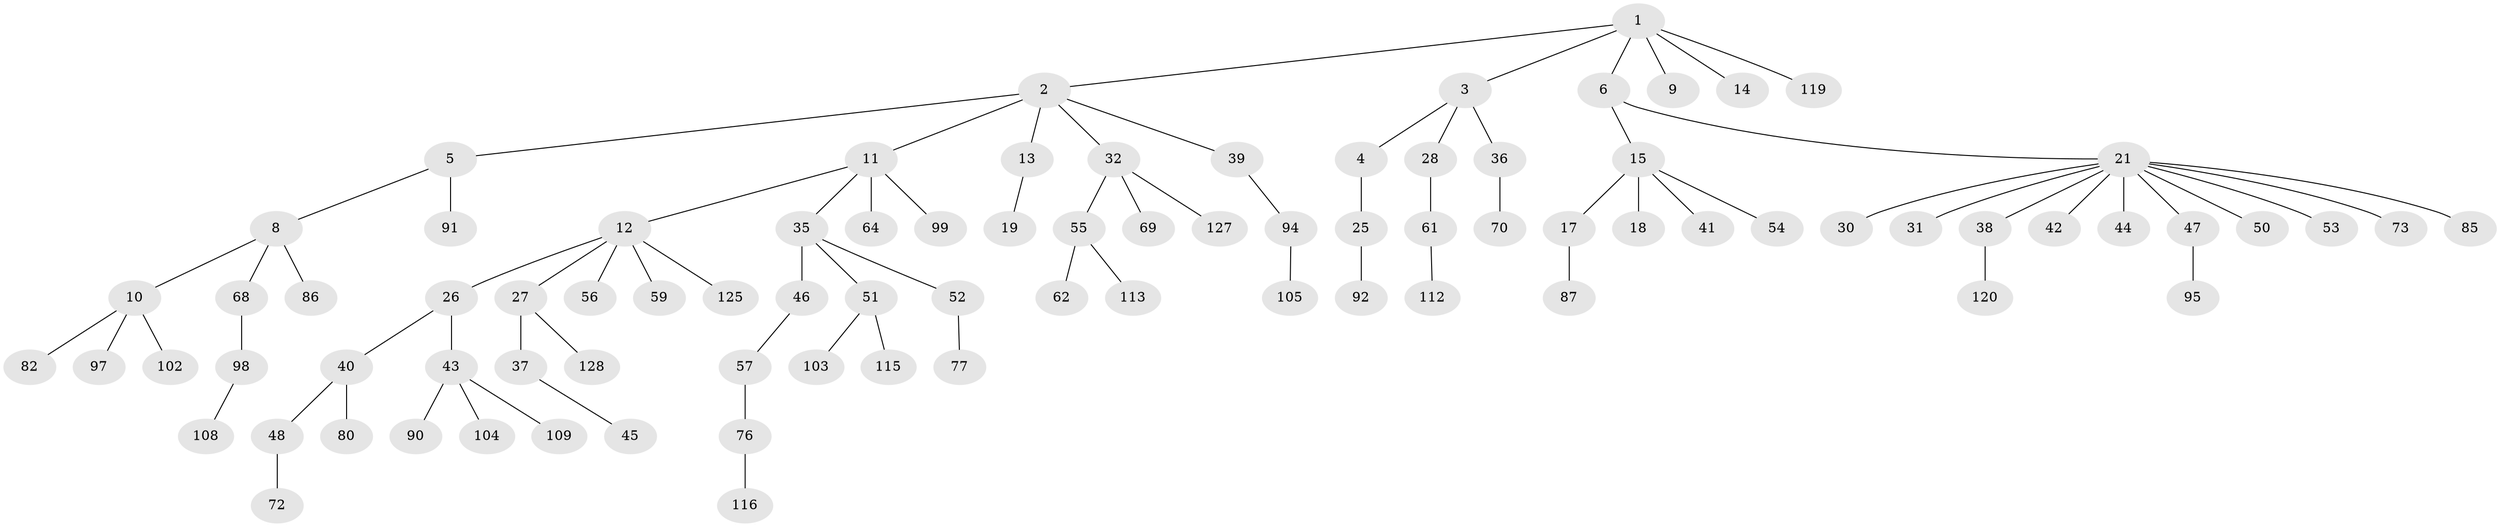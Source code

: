 // Generated by graph-tools (version 1.1) at 2025/24/03/03/25 07:24:06]
// undirected, 86 vertices, 85 edges
graph export_dot {
graph [start="1"]
  node [color=gray90,style=filled];
  1 [super="+7"];
  2 [super="+83"];
  3 [super="+16"];
  4 [super="+84"];
  5 [super="+101"];
  6;
  8 [super="+24"];
  9 [super="+79"];
  10 [super="+23"];
  11 [super="+60"];
  12 [super="+20"];
  13 [super="+49"];
  14;
  15 [super="+22"];
  17 [super="+118"];
  18 [super="+33"];
  19;
  21 [super="+34"];
  25 [super="+65"];
  26 [super="+29"];
  27 [super="+63"];
  28 [super="+126"];
  30 [super="+96"];
  31;
  32 [super="+110"];
  35;
  36 [super="+107"];
  37 [super="+121"];
  38 [super="+58"];
  39;
  40 [super="+89"];
  41;
  42;
  43 [super="+66"];
  44;
  45;
  46 [super="+88"];
  47 [super="+93"];
  48 [super="+71"];
  50 [super="+124"];
  51 [super="+81"];
  52 [super="+74"];
  53;
  54;
  55 [super="+78"];
  56;
  57;
  59 [super="+123"];
  61 [super="+75"];
  62 [super="+67"];
  64;
  68;
  69 [super="+106"];
  70;
  72 [super="+100"];
  73 [super="+122"];
  76 [super="+129"];
  77;
  80;
  82;
  85;
  86;
  87;
  90;
  91;
  92;
  94 [super="+117"];
  95;
  97;
  98 [super="+111"];
  99;
  102;
  103;
  104;
  105;
  108;
  109;
  112 [super="+114"];
  113;
  115;
  116;
  119;
  120;
  125;
  127;
  128;
  1 -- 2;
  1 -- 3;
  1 -- 6;
  1 -- 14;
  1 -- 119;
  1 -- 9;
  2 -- 5;
  2 -- 11;
  2 -- 13;
  2 -- 32;
  2 -- 39;
  3 -- 4;
  3 -- 28;
  3 -- 36;
  4 -- 25;
  5 -- 8;
  5 -- 91;
  6 -- 15;
  6 -- 21;
  8 -- 10;
  8 -- 86;
  8 -- 68;
  10 -- 97;
  10 -- 82;
  10 -- 102;
  11 -- 12;
  11 -- 35;
  11 -- 99;
  11 -- 64;
  12 -- 59;
  12 -- 56;
  12 -- 26;
  12 -- 27;
  12 -- 125;
  13 -- 19;
  15 -- 17;
  15 -- 18;
  15 -- 41;
  15 -- 54;
  17 -- 87;
  21 -- 30;
  21 -- 31;
  21 -- 38;
  21 -- 42;
  21 -- 47;
  21 -- 53;
  21 -- 50;
  21 -- 85;
  21 -- 73;
  21 -- 44;
  25 -- 92;
  26 -- 40;
  26 -- 43;
  27 -- 37;
  27 -- 128;
  28 -- 61;
  32 -- 55;
  32 -- 69;
  32 -- 127;
  35 -- 46;
  35 -- 51;
  35 -- 52;
  36 -- 70;
  37 -- 45;
  38 -- 120;
  39 -- 94;
  40 -- 48;
  40 -- 80;
  43 -- 90;
  43 -- 104;
  43 -- 109;
  46 -- 57;
  47 -- 95;
  48 -- 72;
  51 -- 103;
  51 -- 115;
  52 -- 77;
  55 -- 62;
  55 -- 113;
  57 -- 76;
  61 -- 112;
  68 -- 98;
  76 -- 116;
  94 -- 105;
  98 -- 108;
}
